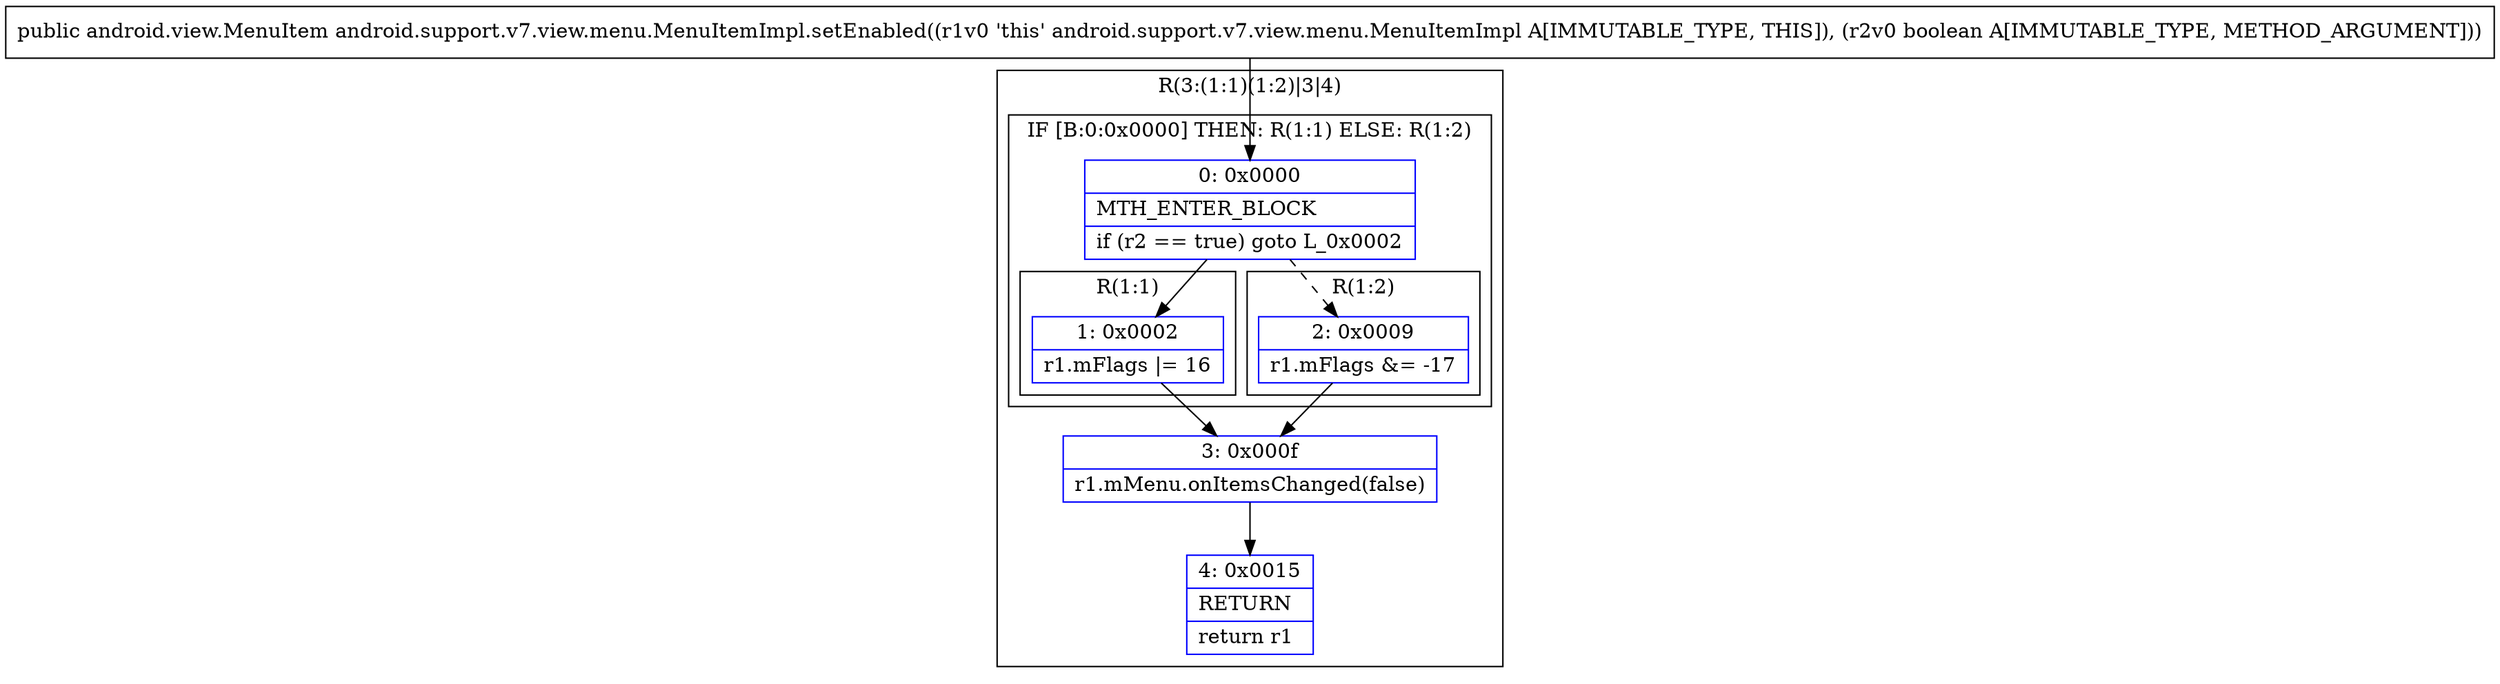 digraph "CFG forandroid.support.v7.view.menu.MenuItemImpl.setEnabled(Z)Landroid\/view\/MenuItem;" {
subgraph cluster_Region_1661846918 {
label = "R(3:(1:1)(1:2)|3|4)";
node [shape=record,color=blue];
subgraph cluster_IfRegion_1415733456 {
label = "IF [B:0:0x0000] THEN: R(1:1) ELSE: R(1:2)";
node [shape=record,color=blue];
Node_0 [shape=record,label="{0\:\ 0x0000|MTH_ENTER_BLOCK\l|if (r2 == true) goto L_0x0002\l}"];
subgraph cluster_Region_1317760970 {
label = "R(1:1)";
node [shape=record,color=blue];
Node_1 [shape=record,label="{1\:\ 0x0002|r1.mFlags \|= 16\l}"];
}
subgraph cluster_Region_128318619 {
label = "R(1:2)";
node [shape=record,color=blue];
Node_2 [shape=record,label="{2\:\ 0x0009|r1.mFlags &= \-17\l}"];
}
}
Node_3 [shape=record,label="{3\:\ 0x000f|r1.mMenu.onItemsChanged(false)\l}"];
Node_4 [shape=record,label="{4\:\ 0x0015|RETURN\l|return r1\l}"];
}
MethodNode[shape=record,label="{public android.view.MenuItem android.support.v7.view.menu.MenuItemImpl.setEnabled((r1v0 'this' android.support.v7.view.menu.MenuItemImpl A[IMMUTABLE_TYPE, THIS]), (r2v0 boolean A[IMMUTABLE_TYPE, METHOD_ARGUMENT])) }"];
MethodNode -> Node_0;
Node_0 -> Node_1;
Node_0 -> Node_2[style=dashed];
Node_1 -> Node_3;
Node_2 -> Node_3;
Node_3 -> Node_4;
}

